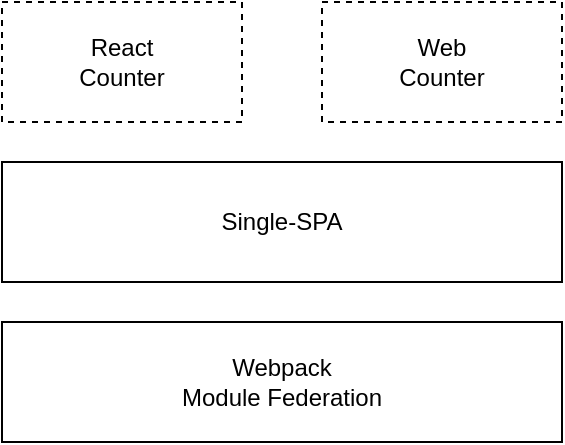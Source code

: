 <mxfile version="13.1.14" type="github">
  <diagram id="39HmSSPPJytQBJ3p-pZv" name="Page-1">
    <mxGraphModel dx="756" dy="496" grid="1" gridSize="10" guides="1" tooltips="1" connect="1" arrows="1" fold="1" page="1" pageScale="1" pageWidth="850" pageHeight="1100" math="0" shadow="0">
      <root>
        <mxCell id="0" />
        <mxCell id="1" parent="0" />
        <mxCell id="28w-H09hTlqUuu_r2elM-1" value="&lt;div&gt;React &lt;br&gt;&lt;/div&gt;&lt;div&gt;Counter&lt;/div&gt;" style="rounded=0;whiteSpace=wrap;html=1;dashed=1;" vertex="1" parent="1">
          <mxGeometry x="240" y="200" width="120" height="60" as="geometry" />
        </mxCell>
        <mxCell id="28w-H09hTlqUuu_r2elM-2" value="&lt;div&gt;Web &lt;br&gt;&lt;/div&gt;&lt;div&gt;Counter&lt;/div&gt;" style="rounded=0;whiteSpace=wrap;html=1;dashed=1;" vertex="1" parent="1">
          <mxGeometry x="400" y="200" width="120" height="60" as="geometry" />
        </mxCell>
        <mxCell id="28w-H09hTlqUuu_r2elM-8" value="&lt;div&gt;Single-SPA&lt;/div&gt;" style="rounded=0;whiteSpace=wrap;html=1;strokeColor=#000000;" vertex="1" parent="1">
          <mxGeometry x="240" y="280" width="280" height="60" as="geometry" />
        </mxCell>
        <mxCell id="28w-H09hTlqUuu_r2elM-9" value="Webpack &lt;br&gt;Module Federation" style="rounded=0;whiteSpace=wrap;html=1;strokeColor=#000000;" vertex="1" parent="1">
          <mxGeometry x="240" y="360" width="280" height="60" as="geometry" />
        </mxCell>
      </root>
    </mxGraphModel>
  </diagram>
</mxfile>
